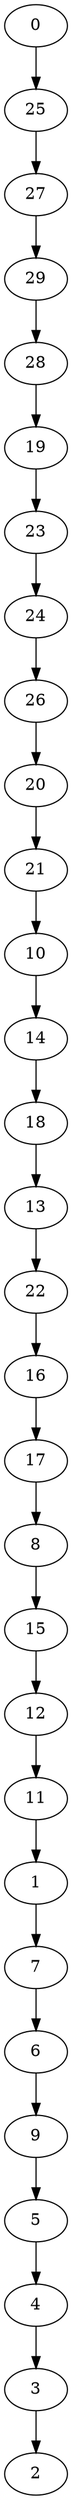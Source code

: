 digraph {
	0 [label=0]
	25 [label=25]
	27 [label=27]
	29 [label=29]
	28 [label=28]
	19 [label=19]
	23 [label=23]
	24 [label=24]
	26 [label=26]
	20 [label=20]
	21 [label=21]
	10 [label=10]
	14 [label=14]
	18 [label=18]
	13 [label=13]
	22 [label=22]
	16 [label=16]
	17 [label=17]
	8 [label=8]
	15 [label=15]
	12 [label=12]
	11 [label=11]
	1 [label=1]
	7 [label=7]
	6 [label=6]
	9 [label=9]
	5 [label=5]
	4 [label=4]
	3 [label=3]
	2 [label=2]
	0 -> 25
	25 -> 27
	27 -> 29
	29 -> 28
	28 -> 19
	19 -> 23
	23 -> 24
	24 -> 26
	26 -> 20
	20 -> 21
	21 -> 10
	10 -> 14
	14 -> 18
	18 -> 13
	13 -> 22
	22 -> 16
	16 -> 17
	17 -> 8
	8 -> 15
	15 -> 12
	12 -> 11
	11 -> 1
	1 -> 7
	7 -> 6
	6 -> 9
	9 -> 5
	5 -> 4
	4 -> 3
	3 -> 2
}
